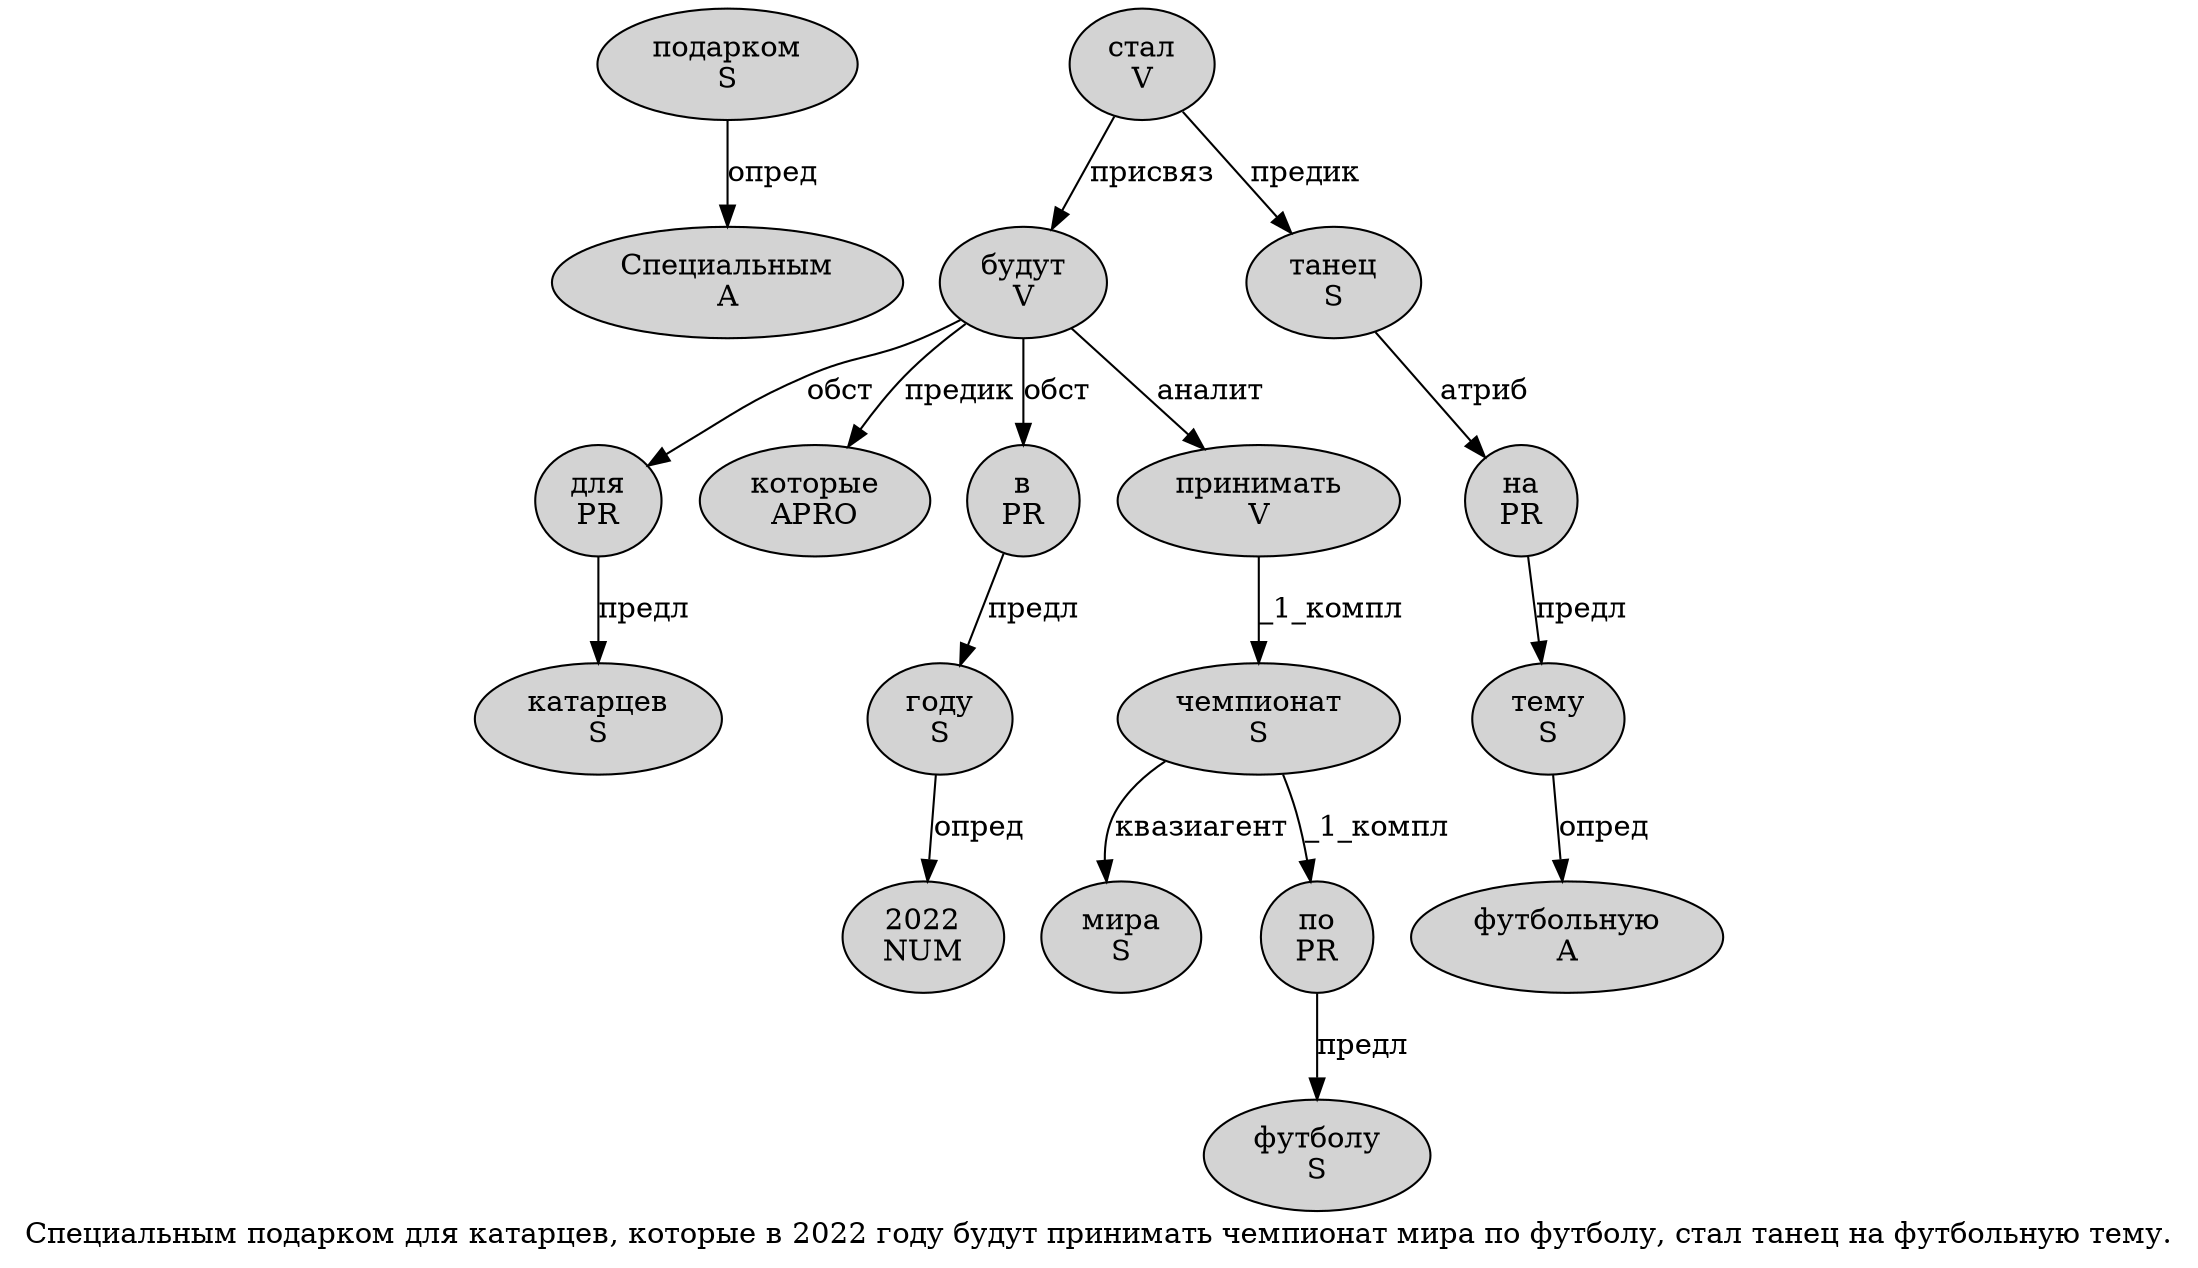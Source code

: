 digraph SENTENCE_292 {
	graph [label="Специальным подарком для катарцев, которые в 2022 году будут принимать чемпионат мира по футболу, стал танец на футбольную тему."]
	node [style=filled]
		0 [label="Специальным
A" color="" fillcolor=lightgray penwidth=1 shape=ellipse]
		1 [label="подарком
S" color="" fillcolor=lightgray penwidth=1 shape=ellipse]
		2 [label="для
PR" color="" fillcolor=lightgray penwidth=1 shape=ellipse]
		3 [label="катарцев
S" color="" fillcolor=lightgray penwidth=1 shape=ellipse]
		5 [label="которые
APRO" color="" fillcolor=lightgray penwidth=1 shape=ellipse]
		6 [label="в
PR" color="" fillcolor=lightgray penwidth=1 shape=ellipse]
		7 [label="2022
NUM" color="" fillcolor=lightgray penwidth=1 shape=ellipse]
		8 [label="году
S" color="" fillcolor=lightgray penwidth=1 shape=ellipse]
		9 [label="будут
V" color="" fillcolor=lightgray penwidth=1 shape=ellipse]
		10 [label="принимать
V" color="" fillcolor=lightgray penwidth=1 shape=ellipse]
		11 [label="чемпионат
S" color="" fillcolor=lightgray penwidth=1 shape=ellipse]
		12 [label="мира
S" color="" fillcolor=lightgray penwidth=1 shape=ellipse]
		13 [label="по
PR" color="" fillcolor=lightgray penwidth=1 shape=ellipse]
		14 [label="футболу
S" color="" fillcolor=lightgray penwidth=1 shape=ellipse]
		16 [label="стал
V" color="" fillcolor=lightgray penwidth=1 shape=ellipse]
		17 [label="танец
S" color="" fillcolor=lightgray penwidth=1 shape=ellipse]
		18 [label="на
PR" color="" fillcolor=lightgray penwidth=1 shape=ellipse]
		19 [label="футбольную
A" color="" fillcolor=lightgray penwidth=1 shape=ellipse]
		20 [label="тему
S" color="" fillcolor=lightgray penwidth=1 shape=ellipse]
			16 -> 9 [label="присвяз"]
			16 -> 17 [label="предик"]
			10 -> 11 [label="_1_компл"]
			17 -> 18 [label="атриб"]
			6 -> 8 [label="предл"]
			18 -> 20 [label="предл"]
			9 -> 2 [label="обст"]
			9 -> 5 [label="предик"]
			9 -> 6 [label="обст"]
			9 -> 10 [label="аналит"]
			20 -> 19 [label="опред"]
			2 -> 3 [label="предл"]
			8 -> 7 [label="опред"]
			11 -> 12 [label="квазиагент"]
			11 -> 13 [label="_1_компл"]
			1 -> 0 [label="опред"]
			13 -> 14 [label="предл"]
}